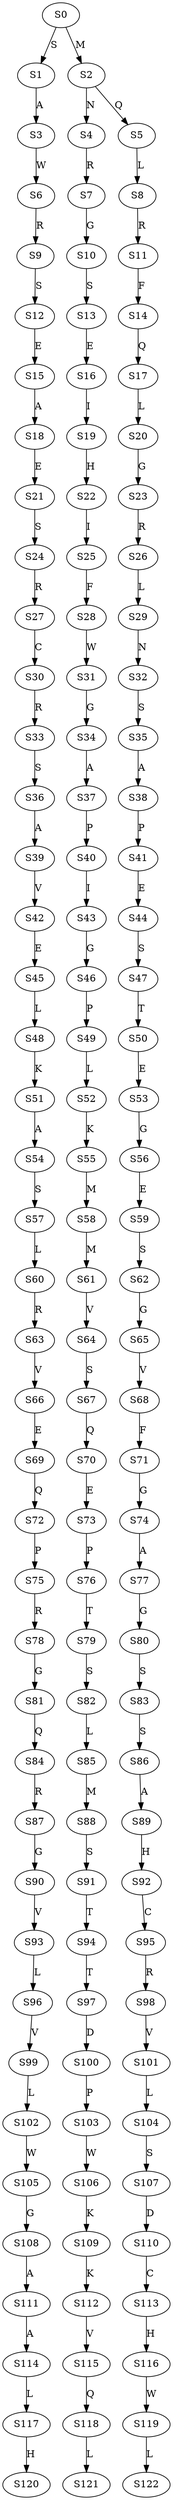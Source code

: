 strict digraph  {
	S0 -> S1 [ label = S ];
	S0 -> S2 [ label = M ];
	S1 -> S3 [ label = A ];
	S2 -> S4 [ label = N ];
	S2 -> S5 [ label = Q ];
	S3 -> S6 [ label = W ];
	S4 -> S7 [ label = R ];
	S5 -> S8 [ label = L ];
	S6 -> S9 [ label = R ];
	S7 -> S10 [ label = G ];
	S8 -> S11 [ label = R ];
	S9 -> S12 [ label = S ];
	S10 -> S13 [ label = S ];
	S11 -> S14 [ label = F ];
	S12 -> S15 [ label = E ];
	S13 -> S16 [ label = E ];
	S14 -> S17 [ label = Q ];
	S15 -> S18 [ label = A ];
	S16 -> S19 [ label = I ];
	S17 -> S20 [ label = L ];
	S18 -> S21 [ label = E ];
	S19 -> S22 [ label = H ];
	S20 -> S23 [ label = G ];
	S21 -> S24 [ label = S ];
	S22 -> S25 [ label = I ];
	S23 -> S26 [ label = R ];
	S24 -> S27 [ label = R ];
	S25 -> S28 [ label = F ];
	S26 -> S29 [ label = L ];
	S27 -> S30 [ label = C ];
	S28 -> S31 [ label = W ];
	S29 -> S32 [ label = N ];
	S30 -> S33 [ label = R ];
	S31 -> S34 [ label = G ];
	S32 -> S35 [ label = S ];
	S33 -> S36 [ label = S ];
	S34 -> S37 [ label = A ];
	S35 -> S38 [ label = A ];
	S36 -> S39 [ label = A ];
	S37 -> S40 [ label = P ];
	S38 -> S41 [ label = P ];
	S39 -> S42 [ label = V ];
	S40 -> S43 [ label = I ];
	S41 -> S44 [ label = E ];
	S42 -> S45 [ label = E ];
	S43 -> S46 [ label = G ];
	S44 -> S47 [ label = S ];
	S45 -> S48 [ label = L ];
	S46 -> S49 [ label = P ];
	S47 -> S50 [ label = T ];
	S48 -> S51 [ label = K ];
	S49 -> S52 [ label = L ];
	S50 -> S53 [ label = E ];
	S51 -> S54 [ label = A ];
	S52 -> S55 [ label = K ];
	S53 -> S56 [ label = G ];
	S54 -> S57 [ label = S ];
	S55 -> S58 [ label = M ];
	S56 -> S59 [ label = E ];
	S57 -> S60 [ label = L ];
	S58 -> S61 [ label = M ];
	S59 -> S62 [ label = S ];
	S60 -> S63 [ label = R ];
	S61 -> S64 [ label = V ];
	S62 -> S65 [ label = G ];
	S63 -> S66 [ label = V ];
	S64 -> S67 [ label = S ];
	S65 -> S68 [ label = V ];
	S66 -> S69 [ label = E ];
	S67 -> S70 [ label = Q ];
	S68 -> S71 [ label = F ];
	S69 -> S72 [ label = Q ];
	S70 -> S73 [ label = E ];
	S71 -> S74 [ label = G ];
	S72 -> S75 [ label = P ];
	S73 -> S76 [ label = P ];
	S74 -> S77 [ label = A ];
	S75 -> S78 [ label = R ];
	S76 -> S79 [ label = T ];
	S77 -> S80 [ label = G ];
	S78 -> S81 [ label = G ];
	S79 -> S82 [ label = S ];
	S80 -> S83 [ label = S ];
	S81 -> S84 [ label = Q ];
	S82 -> S85 [ label = L ];
	S83 -> S86 [ label = S ];
	S84 -> S87 [ label = R ];
	S85 -> S88 [ label = M ];
	S86 -> S89 [ label = A ];
	S87 -> S90 [ label = G ];
	S88 -> S91 [ label = S ];
	S89 -> S92 [ label = H ];
	S90 -> S93 [ label = V ];
	S91 -> S94 [ label = T ];
	S92 -> S95 [ label = C ];
	S93 -> S96 [ label = L ];
	S94 -> S97 [ label = T ];
	S95 -> S98 [ label = R ];
	S96 -> S99 [ label = V ];
	S97 -> S100 [ label = D ];
	S98 -> S101 [ label = V ];
	S99 -> S102 [ label = L ];
	S100 -> S103 [ label = P ];
	S101 -> S104 [ label = L ];
	S102 -> S105 [ label = W ];
	S103 -> S106 [ label = W ];
	S104 -> S107 [ label = S ];
	S105 -> S108 [ label = G ];
	S106 -> S109 [ label = K ];
	S107 -> S110 [ label = D ];
	S108 -> S111 [ label = A ];
	S109 -> S112 [ label = K ];
	S110 -> S113 [ label = C ];
	S111 -> S114 [ label = A ];
	S112 -> S115 [ label = V ];
	S113 -> S116 [ label = H ];
	S114 -> S117 [ label = L ];
	S115 -> S118 [ label = Q ];
	S116 -> S119 [ label = W ];
	S117 -> S120 [ label = H ];
	S118 -> S121 [ label = L ];
	S119 -> S122 [ label = L ];
}
